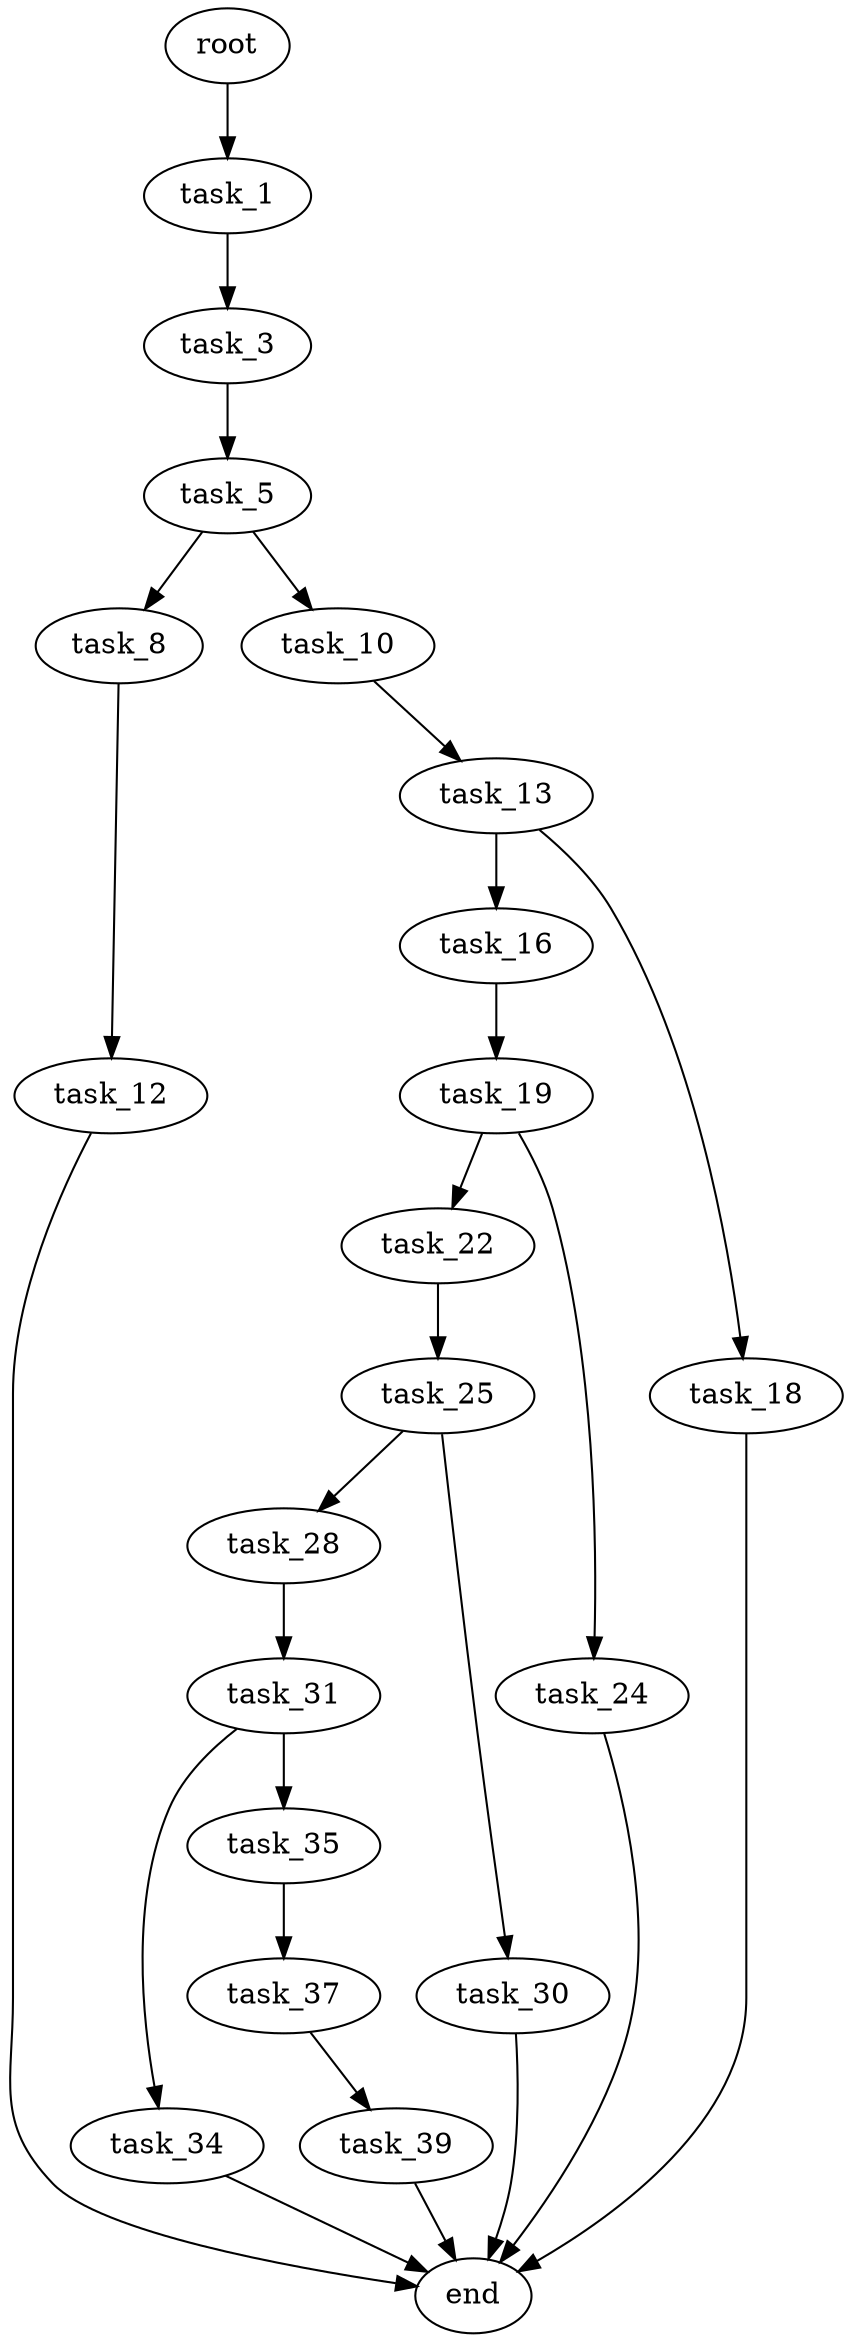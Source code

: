 digraph G {
  root [size="0.000000"];
  task_1 [size="21056511456.000000"];
  task_3 [size="40396523284.000000"];
  task_5 [size="368293445632.000000"];
  task_8 [size="862483727524.000000"];
  task_10 [size="68719476736.000000"];
  task_12 [size="5492427602.000000"];
  task_13 [size="368293445632.000000"];
  end [size="0.000000"];
  task_16 [size="231928233984.000000"];
  task_18 [size="32174342252.000000"];
  task_19 [size="404276715343.000000"];
  task_22 [size="66667430927.000000"];
  task_24 [size="329924062111.000000"];
  task_25 [size="622368083755.000000"];
  task_28 [size="14295429290.000000"];
  task_30 [size="549755813888.000000"];
  task_31 [size="782757789696.000000"];
  task_34 [size="368293445632.000000"];
  task_35 [size="43299581900.000000"];
  task_37 [size="16265224635.000000"];
  task_39 [size="8589934592.000000"];

  root -> task_1 [size="1.000000"];
  task_1 -> task_3 [size="411041792.000000"];
  task_3 -> task_5 [size="75497472.000000"];
  task_5 -> task_8 [size="411041792.000000"];
  task_5 -> task_10 [size="411041792.000000"];
  task_8 -> task_12 [size="838860800.000000"];
  task_10 -> task_13 [size="134217728.000000"];
  task_12 -> end [size="1.000000"];
  task_13 -> task_16 [size="411041792.000000"];
  task_13 -> task_18 [size="411041792.000000"];
  task_16 -> task_19 [size="301989888.000000"];
  task_18 -> end [size="1.000000"];
  task_19 -> task_22 [size="411041792.000000"];
  task_19 -> task_24 [size="411041792.000000"];
  task_22 -> task_25 [size="301989888.000000"];
  task_24 -> end [size="1.000000"];
  task_25 -> task_28 [size="679477248.000000"];
  task_25 -> task_30 [size="679477248.000000"];
  task_28 -> task_31 [size="301989888.000000"];
  task_30 -> end [size="1.000000"];
  task_31 -> task_34 [size="679477248.000000"];
  task_31 -> task_35 [size="679477248.000000"];
  task_34 -> end [size="1.000000"];
  task_35 -> task_37 [size="838860800.000000"];
  task_37 -> task_39 [size="33554432.000000"];
  task_39 -> end [size="1.000000"];
}
